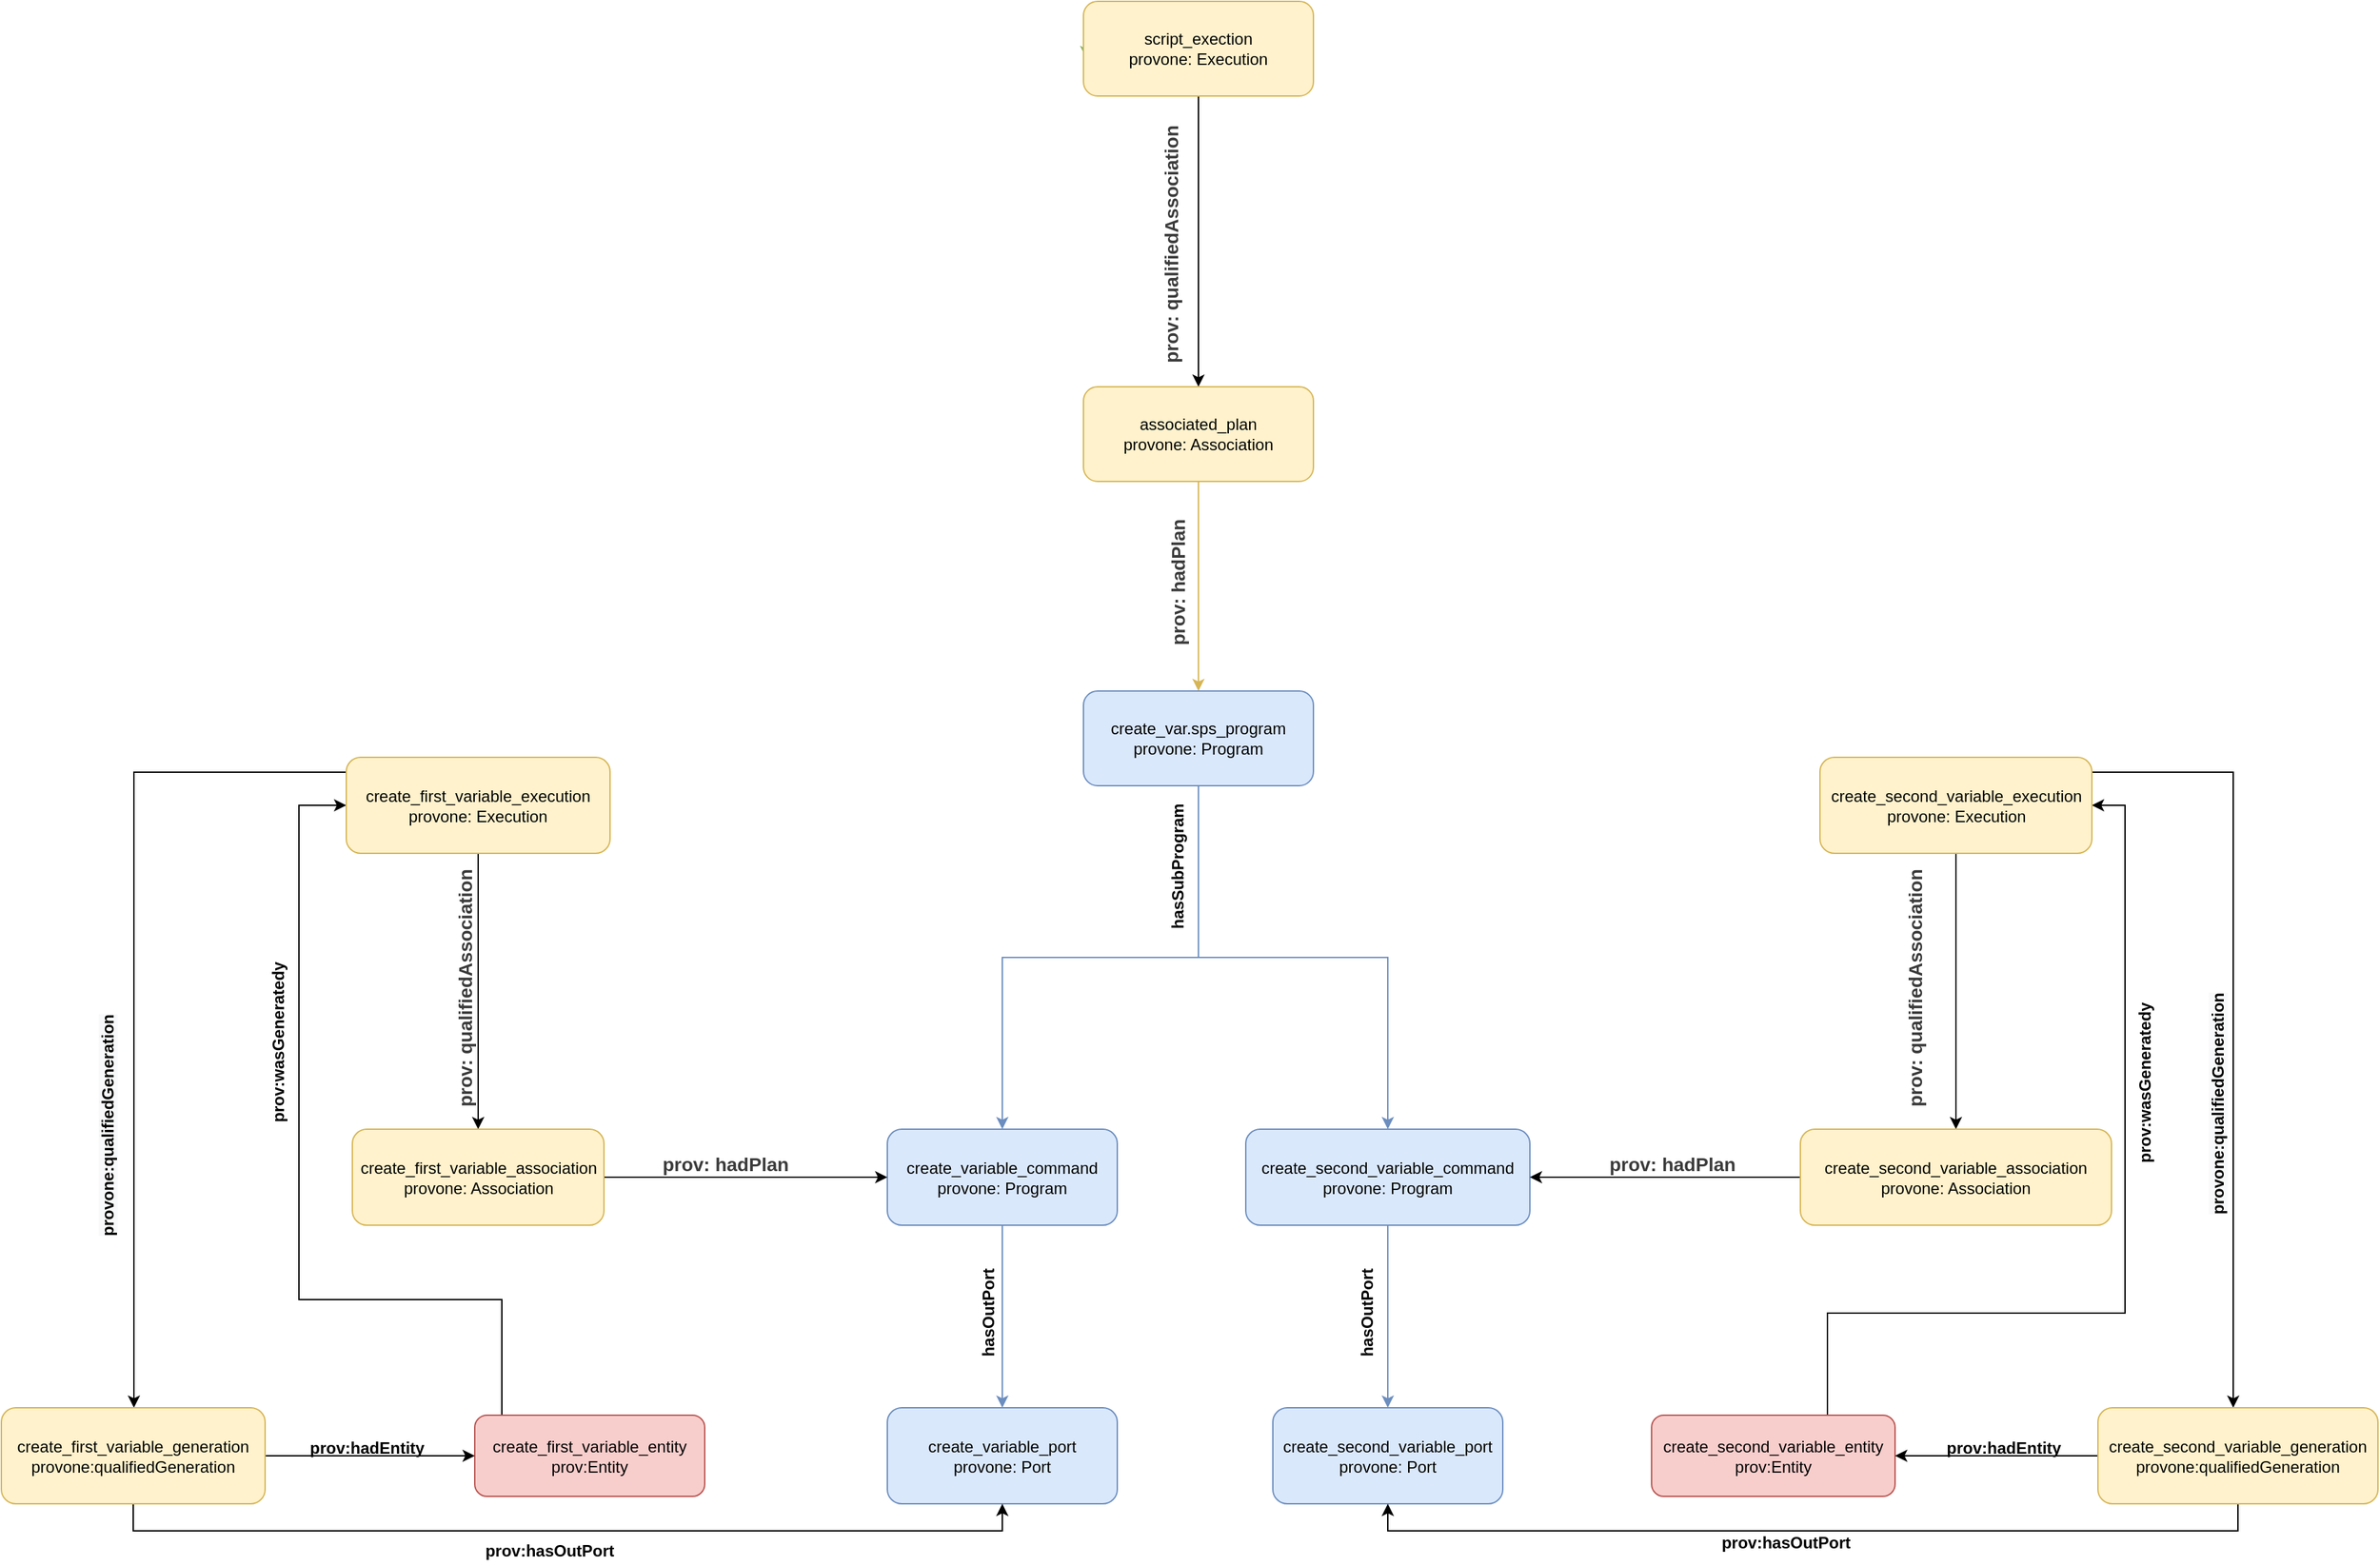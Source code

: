 <mxfile version="13.3.5" type="device"><diagram id="C5RBs43oDa-KdzZeNtuy" name="Page-1"><mxGraphModel dx="2840" dy="761" grid="1" gridSize="10" guides="1" tooltips="1" connect="1" arrows="1" fold="1" page="1" pageScale="1" pageWidth="827" pageHeight="1169" math="0" shadow="0"><root><mxCell id="WIyWlLk6GJQsqaUBKTNV-0"/><mxCell id="WIyWlLk6GJQsqaUBKTNV-1" parent="WIyWlLk6GJQsqaUBKTNV-0"/><mxCell id="S7q7Bd4BP5tiHzz6USZi-1" style="edgeStyle=orthogonalEdgeStyle;rounded=0;orthogonalLoop=1;jettySize=auto;html=1;exitX=0;exitY=0.5;exitDx=0;exitDy=0;entryX=0.012;entryY=0.6;entryDx=0;entryDy=0;strokeColor=#82B366;entryPerimeter=0;" parent="WIyWlLk6GJQsqaUBKTNV-1" source="WIyWlLk6GJQsqaUBKTNV-3" target="WIyWlLk6GJQsqaUBKTNV-3" edge="1"><mxGeometry relative="1" as="geometry"/></mxCell><mxCell id="nRiNg6g397sJh2C6_9CO-2" style="edgeStyle=orthogonalEdgeStyle;rounded=0;orthogonalLoop=1;jettySize=auto;html=1;exitX=0.5;exitY=1;exitDx=0;exitDy=0;strokeColor=#000000;" edge="1" parent="WIyWlLk6GJQsqaUBKTNV-1" source="WIyWlLk6GJQsqaUBKTNV-3" target="XxHsR2Fvus8GtTuaKJsr-35"><mxGeometry relative="1" as="geometry"/></mxCell><mxCell id="WIyWlLk6GJQsqaUBKTNV-3" value="&lt;div&gt;&lt;span&gt;script_exection&lt;br&gt;provone: Execution&lt;/span&gt;&lt;br&gt;&lt;/div&gt;" style="rounded=1;whiteSpace=wrap;html=1;fontSize=12;glass=0;strokeWidth=1;shadow=0;fillColor=#fff2cc;strokeColor=#d6b656;" parent="WIyWlLk6GJQsqaUBKTNV-1" vertex="1"><mxGeometry x="-50" y="120" width="170" height="70" as="geometry"/></mxCell><mxCell id="XxHsR2Fvus8GtTuaKJsr-34" value="" style="edgeStyle=orthogonalEdgeStyle;rounded=0;orthogonalLoop=1;jettySize=auto;html=1;entryX=0.5;entryY=0;entryDx=0;entryDy=0;exitX=0.5;exitY=1;exitDx=0;exitDy=0;fillColor=#fff2cc;strokeColor=#d6b656;" parent="WIyWlLk6GJQsqaUBKTNV-1" source="XxHsR2Fvus8GtTuaKJsr-35" target="XxHsR2Fvus8GtTuaKJsr-36" edge="1"><mxGeometry relative="1" as="geometry"><mxPoint x="360" y="450" as="targetPoint"/></mxGeometry></mxCell><mxCell id="XxHsR2Fvus8GtTuaKJsr-35" value="&lt;div&gt;associated_plan&lt;/div&gt;&lt;div&gt;provone: Association&lt;/div&gt;" style="rounded=1;whiteSpace=wrap;html=1;fontSize=12;glass=0;strokeWidth=1;shadow=0;fillColor=#fff2cc;strokeColor=#d6b656;" parent="WIyWlLk6GJQsqaUBKTNV-1" vertex="1"><mxGeometry x="-50" y="405" width="170" height="70" as="geometry"/></mxCell><mxCell id="eKO7VEiFkCgWrcYH6Lk5-1" value="" style="edgeStyle=orthogonalEdgeStyle;rounded=0;orthogonalLoop=1;jettySize=auto;html=1;fillColor=#dae8fc;strokeColor=#6c8ebf;" parent="WIyWlLk6GJQsqaUBKTNV-1" source="XxHsR2Fvus8GtTuaKJsr-36" target="eKO7VEiFkCgWrcYH6Lk5-0" edge="1"><mxGeometry relative="1" as="geometry"/></mxCell><mxCell id="DBX94_sLFh96bJXXcoEf-1" style="edgeStyle=orthogonalEdgeStyle;rounded=0;orthogonalLoop=1;jettySize=auto;html=1;fillColor=#dae8fc;strokeColor=#6c8ebf;" parent="WIyWlLk6GJQsqaUBKTNV-1" source="XxHsR2Fvus8GtTuaKJsr-36" target="DBX94_sLFh96bJXXcoEf-0" edge="1"><mxGeometry relative="1" as="geometry"/></mxCell><mxCell id="XxHsR2Fvus8GtTuaKJsr-36" value="&lt;div&gt;&lt;span&gt;create_var.sps_program&lt;/span&gt;&lt;/div&gt;&lt;div&gt;&lt;span&gt;provone: Program&lt;/span&gt;&lt;br&gt;&lt;/div&gt;" style="rounded=1;whiteSpace=wrap;html=1;fontSize=12;glass=0;strokeWidth=1;shadow=0;fillColor=#dae8fc;strokeColor=#6c8ebf;" parent="WIyWlLk6GJQsqaUBKTNV-1" vertex="1"><mxGeometry x="-50" y="630" width="170" height="70" as="geometry"/></mxCell><mxCell id="eKO7VEiFkCgWrcYH6Lk5-6" value="" style="edgeStyle=orthogonalEdgeStyle;rounded=0;orthogonalLoop=1;jettySize=auto;html=1;fillColor=#dae8fc;strokeColor=#6c8ebf;" parent="WIyWlLk6GJQsqaUBKTNV-1" source="eKO7VEiFkCgWrcYH6Lk5-0" target="eKO7VEiFkCgWrcYH6Lk5-5" edge="1"><mxGeometry relative="1" as="geometry"/></mxCell><mxCell id="eKO7VEiFkCgWrcYH6Lk5-0" value="&lt;div&gt;&lt;span&gt;create_variable_command&lt;br&gt;provone: Program&lt;/span&gt;&lt;br&gt;&lt;/div&gt;" style="rounded=1;whiteSpace=wrap;html=1;fontSize=12;glass=0;strokeWidth=1;shadow=0;fillColor=#dae8fc;strokeColor=#6c8ebf;" parent="WIyWlLk6GJQsqaUBKTNV-1" vertex="1"><mxGeometry x="-195" y="954" width="170" height="71" as="geometry"/></mxCell><mxCell id="eKO7VEiFkCgWrcYH6Lk5-5" value="&lt;div&gt;create_variable_port&lt;/div&gt;&lt;div&gt;&lt;span&gt;provone: Port&lt;/span&gt;&lt;br&gt;&lt;/div&gt;" style="rounded=1;whiteSpace=wrap;html=1;fontSize=12;glass=0;strokeWidth=1;shadow=0;fillColor=#dae8fc;strokeColor=#6c8ebf;" parent="WIyWlLk6GJQsqaUBKTNV-1" vertex="1"><mxGeometry x="-195" y="1160" width="170" height="71" as="geometry"/></mxCell><mxCell id="XxHsR2Fvus8GtTuaKJsr-37" value="&lt;font style=&quot;font-size: 14px&quot; color=&quot;#3b3b3b&quot;&gt;&lt;span&gt;prov: qualifiedAssociation&lt;/span&gt;&lt;/font&gt;" style="text;html=1;align=center;verticalAlign=middle;resizable=0;points=[];autosize=1;rotation=-90;fontStyle=1" parent="WIyWlLk6GJQsqaUBKTNV-1" vertex="1"><mxGeometry x="-80" y="290" width="190" height="20" as="geometry"/></mxCell><mxCell id="XxHsR2Fvus8GtTuaKJsr-38" value="&lt;b&gt;&lt;font style=&quot;font-size: 14px&quot; color=&quot;#3b3b3b&quot;&gt;prov: hadPlan&lt;/font&gt;&lt;/b&gt;" style="text;html=1;align=center;verticalAlign=middle;resizable=0;points=[];autosize=1;rotation=-90;" parent="WIyWlLk6GJQsqaUBKTNV-1" vertex="1"><mxGeometry x="-35" y="540" width="110" height="20" as="geometry"/></mxCell><mxCell id="eKO7VEiFkCgWrcYH6Lk5-2" value="hasSubProgram" style="text;html=1;align=center;verticalAlign=middle;resizable=0;points=[];autosize=1;rotation=-90;fontStyle=1" parent="WIyWlLk6GJQsqaUBKTNV-1" vertex="1"><mxGeometry x="-35" y="750" width="110" height="20" as="geometry"/></mxCell><mxCell id="DBX94_sLFh96bJXXcoEf-3" style="edgeStyle=orthogonalEdgeStyle;rounded=0;orthogonalLoop=1;jettySize=auto;html=1;exitX=0.5;exitY=1;exitDx=0;exitDy=0;fillColor=#dae8fc;strokeColor=#6c8ebf;" parent="WIyWlLk6GJQsqaUBKTNV-1" source="DBX94_sLFh96bJXXcoEf-0" target="DBX94_sLFh96bJXXcoEf-2" edge="1"><mxGeometry relative="1" as="geometry"/></mxCell><mxCell id="DBX94_sLFh96bJXXcoEf-0" value="&lt;div&gt;&lt;span&gt;create_second_variable_command&lt;br&gt;provone: Program&lt;/span&gt;&lt;br&gt;&lt;/div&gt;" style="rounded=1;whiteSpace=wrap;html=1;fontSize=12;glass=0;strokeWidth=1;shadow=0;fillColor=#dae8fc;strokeColor=#6c8ebf;" parent="WIyWlLk6GJQsqaUBKTNV-1" vertex="1"><mxGeometry x="70" y="954" width="210" height="71" as="geometry"/></mxCell><mxCell id="DBX94_sLFh96bJXXcoEf-2" value="&lt;div&gt;create_second_variable_port&lt;/div&gt;&lt;div&gt;&lt;span&gt;provone: Port&lt;/span&gt;&lt;br&gt;&lt;/div&gt;" style="rounded=1;whiteSpace=wrap;html=1;fontSize=12;glass=0;strokeWidth=1;shadow=0;fillColor=#dae8fc;strokeColor=#6c8ebf;" parent="WIyWlLk6GJQsqaUBKTNV-1" vertex="1"><mxGeometry x="90" y="1160" width="170" height="71" as="geometry"/></mxCell><mxCell id="DBX94_sLFh96bJXXcoEf-4" value="hasOutPort" style="text;html=1;align=center;verticalAlign=middle;resizable=0;points=[];autosize=1;rotation=-90;fontStyle=1" parent="WIyWlLk6GJQsqaUBKTNV-1" vertex="1"><mxGeometry x="-160" y="1080" width="80" height="20" as="geometry"/></mxCell><mxCell id="DBX94_sLFh96bJXXcoEf-5" value="hasOutPort" style="text;html=1;align=center;verticalAlign=middle;resizable=0;points=[];autosize=1;rotation=-90;fontStyle=1" parent="WIyWlLk6GJQsqaUBKTNV-1" vertex="1"><mxGeometry x="120" y="1080" width="80" height="20" as="geometry"/></mxCell><mxCell id="nRiNg6g397sJh2C6_9CO-36" style="edgeStyle=orthogonalEdgeStyle;rounded=0;orthogonalLoop=1;jettySize=auto;html=1;exitX=0.5;exitY=0;exitDx=0;exitDy=0;entryX=1;entryY=0.5;entryDx=0;entryDy=0;strokeColor=#000000;" edge="1" parent="WIyWlLk6GJQsqaUBKTNV-1" source="nRiNg6g397sJh2C6_9CO-3" target="nRiNg6g397sJh2C6_9CO-8"><mxGeometry relative="1" as="geometry"><Array as="points"><mxPoint x="500" y="1166"/><mxPoint x="500" y="1090"/><mxPoint x="720" y="1090"/><mxPoint x="720" y="715"/></Array></mxGeometry></mxCell><mxCell id="nRiNg6g397sJh2C6_9CO-3" value="create_second_variable_entity&lt;br&gt;prov:Entity" style="rounded=1;whiteSpace=wrap;html=1;fillColor=#f8cecc;strokeColor=#b85450;" vertex="1" parent="WIyWlLk6GJQsqaUBKTNV-1"><mxGeometry x="370" y="1165.5" width="180" height="60" as="geometry"/></mxCell><mxCell id="nRiNg6g397sJh2C6_9CO-37" style="edgeStyle=orthogonalEdgeStyle;rounded=0;orthogonalLoop=1;jettySize=auto;html=1;exitX=0.5;exitY=0;exitDx=0;exitDy=0;entryX=0;entryY=0.5;entryDx=0;entryDy=0;strokeColor=#000000;" edge="1" parent="WIyWlLk6GJQsqaUBKTNV-1" source="nRiNg6g397sJh2C6_9CO-4" target="nRiNg6g397sJh2C6_9CO-14"><mxGeometry relative="1" as="geometry"><Array as="points"><mxPoint x="-480" y="1080"/><mxPoint x="-630" y="1080"/><mxPoint x="-630" y="715"/></Array></mxGeometry></mxCell><mxCell id="nRiNg6g397sJh2C6_9CO-4" value="&lt;span&gt;create_first_variable_entity&lt;br&gt;prov:Entity&lt;/span&gt;" style="rounded=1;whiteSpace=wrap;html=1;fillColor=#f8cecc;strokeColor=#b85450;" vertex="1" parent="WIyWlLk6GJQsqaUBKTNV-1"><mxGeometry x="-500" y="1165.5" width="170" height="60" as="geometry"/></mxCell><mxCell id="nRiNg6g397sJh2C6_9CO-12" style="edgeStyle=orthogonalEdgeStyle;rounded=0;orthogonalLoop=1;jettySize=auto;html=1;exitX=0.5;exitY=1;exitDx=0;exitDy=0;strokeColor=#000000;" edge="1" parent="WIyWlLk6GJQsqaUBKTNV-1" source="nRiNg6g397sJh2C6_9CO-8" target="nRiNg6g397sJh2C6_9CO-9"><mxGeometry relative="1" as="geometry"/></mxCell><mxCell id="nRiNg6g397sJh2C6_9CO-27" style="edgeStyle=orthogonalEdgeStyle;rounded=0;orthogonalLoop=1;jettySize=auto;html=1;exitX=1;exitY=0.5;exitDx=0;exitDy=0;strokeColor=#000000;" edge="1" parent="WIyWlLk6GJQsqaUBKTNV-1" source="nRiNg6g397sJh2C6_9CO-8" target="nRiNg6g397sJh2C6_9CO-22"><mxGeometry relative="1" as="geometry"><Array as="points"><mxPoint x="605" y="715"/><mxPoint x="605" y="690"/><mxPoint x="800" y="690"/></Array></mxGeometry></mxCell><mxCell id="nRiNg6g397sJh2C6_9CO-8" value="&lt;span&gt;create_second_variable_execution&lt;br&gt;provone: Execution&lt;/span&gt;" style="rounded=1;whiteSpace=wrap;html=1;fillColor=#fff2cc;strokeColor=#d6b656;" vertex="1" parent="WIyWlLk6GJQsqaUBKTNV-1"><mxGeometry x="494.5" y="679" width="201" height="71" as="geometry"/></mxCell><mxCell id="nRiNg6g397sJh2C6_9CO-20" style="edgeStyle=orthogonalEdgeStyle;rounded=0;orthogonalLoop=1;jettySize=auto;html=1;exitX=0;exitY=0.5;exitDx=0;exitDy=0;entryX=1;entryY=0.5;entryDx=0;entryDy=0;strokeColor=#000000;" edge="1" parent="WIyWlLk6GJQsqaUBKTNV-1" source="nRiNg6g397sJh2C6_9CO-9" target="DBX94_sLFh96bJXXcoEf-0"><mxGeometry relative="1" as="geometry"/></mxCell><mxCell id="nRiNg6g397sJh2C6_9CO-9" value="create_second_variable_association&lt;span&gt;&lt;br&gt;provone: Association&lt;/span&gt;" style="rounded=1;whiteSpace=wrap;html=1;fillColor=#fff2cc;strokeColor=#d6b656;" vertex="1" parent="WIyWlLk6GJQsqaUBKTNV-1"><mxGeometry x="480" y="954" width="230" height="71" as="geometry"/></mxCell><mxCell id="nRiNg6g397sJh2C6_9CO-11" value="&lt;b&gt;&lt;font style=&quot;font-size: 14px&quot; color=&quot;#3b3b3b&quot;&gt;prov: hadPlan&lt;/font&gt;&lt;/b&gt;" style="text;html=1;align=center;verticalAlign=middle;resizable=0;points=[];autosize=1;rotation=0;" vertex="1" parent="WIyWlLk6GJQsqaUBKTNV-1"><mxGeometry x="330" y="970" width="110" height="20" as="geometry"/></mxCell><mxCell id="nRiNg6g397sJh2C6_9CO-13" style="edgeStyle=orthogonalEdgeStyle;rounded=0;orthogonalLoop=1;jettySize=auto;html=1;exitX=0.5;exitY=1;exitDx=0;exitDy=0;strokeColor=#000000;" edge="1" parent="WIyWlLk6GJQsqaUBKTNV-1" source="nRiNg6g397sJh2C6_9CO-14" target="nRiNg6g397sJh2C6_9CO-15"><mxGeometry relative="1" as="geometry"/></mxCell><mxCell id="nRiNg6g397sJh2C6_9CO-24" style="edgeStyle=orthogonalEdgeStyle;rounded=0;orthogonalLoop=1;jettySize=auto;html=1;exitX=0;exitY=0.5;exitDx=0;exitDy=0;strokeColor=#000000;" edge="1" parent="WIyWlLk6GJQsqaUBKTNV-1" source="nRiNg6g397sJh2C6_9CO-14" target="nRiNg6g397sJh2C6_9CO-23"><mxGeometry relative="1" as="geometry"><Array as="points"><mxPoint x="-560" y="690"/><mxPoint x="-752" y="690"/></Array></mxGeometry></mxCell><mxCell id="nRiNg6g397sJh2C6_9CO-14" value="&lt;span&gt;create_first_variable_execution&lt;br&gt;provone: Execution&lt;/span&gt;" style="rounded=1;whiteSpace=wrap;html=1;fillColor=#fff2cc;strokeColor=#d6b656;" vertex="1" parent="WIyWlLk6GJQsqaUBKTNV-1"><mxGeometry x="-595" y="679" width="195" height="71" as="geometry"/></mxCell><mxCell id="nRiNg6g397sJh2C6_9CO-17" style="edgeStyle=orthogonalEdgeStyle;rounded=0;orthogonalLoop=1;jettySize=auto;html=1;exitX=1;exitY=0.5;exitDx=0;exitDy=0;strokeColor=#000000;" edge="1" parent="WIyWlLk6GJQsqaUBKTNV-1" source="nRiNg6g397sJh2C6_9CO-15" target="eKO7VEiFkCgWrcYH6Lk5-0"><mxGeometry relative="1" as="geometry"/></mxCell><mxCell id="nRiNg6g397sJh2C6_9CO-15" value="&lt;span&gt;create_first_variable_association&lt;br&gt;provone: Association&lt;/span&gt;" style="rounded=1;whiteSpace=wrap;html=1;fillColor=#fff2cc;strokeColor=#d6b656;" vertex="1" parent="WIyWlLk6GJQsqaUBKTNV-1"><mxGeometry x="-590.5" y="954" width="186" height="71" as="geometry"/></mxCell><mxCell id="nRiNg6g397sJh2C6_9CO-16" value="&lt;b&gt;&lt;font style=&quot;font-size: 14px&quot; color=&quot;#3b3b3b&quot;&gt;prov: hadPlan&lt;/font&gt;&lt;/b&gt;" style="text;html=1;align=center;verticalAlign=middle;resizable=0;points=[];autosize=1;rotation=0;" vertex="1" parent="WIyWlLk6GJQsqaUBKTNV-1"><mxGeometry x="-370" y="970" width="110" height="20" as="geometry"/></mxCell><mxCell id="nRiNg6g397sJh2C6_9CO-18" value="&lt;font style=&quot;font-size: 14px&quot; color=&quot;#3b3b3b&quot;&gt;&lt;b&gt;prov: qualifiedAssociation&lt;/b&gt;&lt;/font&gt;" style="text;html=1;align=center;verticalAlign=middle;resizable=0;points=[];autosize=1;rotation=-90;" vertex="1" parent="WIyWlLk6GJQsqaUBKTNV-1"><mxGeometry x="-602" y="840" width="190" height="20" as="geometry"/></mxCell><mxCell id="nRiNg6g397sJh2C6_9CO-21" value="&lt;font style=&quot;font-size: 14px&quot; color=&quot;#3b3b3b&quot;&gt;&lt;span&gt;prov: qualifiedAssociation&lt;/span&gt;&lt;/font&gt;" style="text;html=1;align=center;verticalAlign=middle;resizable=0;points=[];autosize=1;rotation=-90;fontStyle=1" vertex="1" parent="WIyWlLk6GJQsqaUBKTNV-1"><mxGeometry x="470" y="840" width="190" height="20" as="geometry"/></mxCell><mxCell id="nRiNg6g397sJh2C6_9CO-31" style="edgeStyle=orthogonalEdgeStyle;rounded=0;orthogonalLoop=1;jettySize=auto;html=1;exitX=0;exitY=0.5;exitDx=0;exitDy=0;strokeColor=#000000;" edge="1" parent="WIyWlLk6GJQsqaUBKTNV-1" source="nRiNg6g397sJh2C6_9CO-22" target="nRiNg6g397sJh2C6_9CO-3"><mxGeometry relative="1" as="geometry"/></mxCell><mxCell id="nRiNg6g397sJh2C6_9CO-34" style="edgeStyle=orthogonalEdgeStyle;rounded=0;orthogonalLoop=1;jettySize=auto;html=1;exitX=0.5;exitY=1;exitDx=0;exitDy=0;entryX=0.5;entryY=1;entryDx=0;entryDy=0;strokeColor=#000000;" edge="1" parent="WIyWlLk6GJQsqaUBKTNV-1" source="nRiNg6g397sJh2C6_9CO-22" target="DBX94_sLFh96bJXXcoEf-2"><mxGeometry relative="1" as="geometry"/></mxCell><mxCell id="nRiNg6g397sJh2C6_9CO-22" value="create_second_variable_generation&lt;br&gt;provone:qualifiedGeneration" style="rounded=1;whiteSpace=wrap;html=1;fillColor=#fff2cc;strokeColor=#d6b656;" vertex="1" parent="WIyWlLk6GJQsqaUBKTNV-1"><mxGeometry x="700" y="1160" width="207" height="71" as="geometry"/></mxCell><mxCell id="nRiNg6g397sJh2C6_9CO-28" style="edgeStyle=orthogonalEdgeStyle;rounded=0;orthogonalLoop=1;jettySize=auto;html=1;exitX=1;exitY=0.5;exitDx=0;exitDy=0;entryX=0;entryY=0.5;entryDx=0;entryDy=0;strokeColor=#000000;" edge="1" parent="WIyWlLk6GJQsqaUBKTNV-1" source="nRiNg6g397sJh2C6_9CO-23" target="nRiNg6g397sJh2C6_9CO-4"><mxGeometry relative="1" as="geometry"/></mxCell><mxCell id="nRiNg6g397sJh2C6_9CO-32" style="edgeStyle=orthogonalEdgeStyle;rounded=0;orthogonalLoop=1;jettySize=auto;html=1;exitX=0.5;exitY=1;exitDx=0;exitDy=0;entryX=0.5;entryY=1;entryDx=0;entryDy=0;strokeColor=#000000;" edge="1" parent="WIyWlLk6GJQsqaUBKTNV-1" source="nRiNg6g397sJh2C6_9CO-23" target="eKO7VEiFkCgWrcYH6Lk5-5"><mxGeometry relative="1" as="geometry"/></mxCell><mxCell id="nRiNg6g397sJh2C6_9CO-23" value="create_first_variable_generation&lt;br&gt;provone:qualifiedGeneration" style="rounded=1;whiteSpace=wrap;html=1;fillColor=#fff2cc;strokeColor=#d6b656;" vertex="1" parent="WIyWlLk6GJQsqaUBKTNV-1"><mxGeometry x="-850" y="1160" width="195" height="71" as="geometry"/></mxCell><mxCell id="nRiNg6g397sJh2C6_9CO-25" value="&lt;span style=&quot;color: rgb(0 , 0 , 0) ; font-family: &amp;#34;helvetica&amp;#34; ; font-size: 12px ; font-style: normal ; letter-spacing: normal ; text-align: center ; text-indent: 0px ; text-transform: none ; word-spacing: 0px ; background-color: rgb(248 , 249 , 250) ; display: inline ; float: none&quot;&gt;&lt;b&gt;provone:qualifiedGeneration&lt;/b&gt;&lt;/span&gt;" style="text;whiteSpace=wrap;html=1;rotation=-90;" vertex="1" parent="WIyWlLk6GJQsqaUBKTNV-1"><mxGeometry x="-850" y="940" width="160" height="30" as="geometry"/></mxCell><mxCell id="nRiNg6g397sJh2C6_9CO-26" value="&lt;span style=&quot;color: rgb(0 , 0 , 0) ; font-family: &amp;#34;helvetica&amp;#34; ; font-size: 12px ; font-style: normal ; letter-spacing: normal ; text-align: center ; text-indent: 0px ; text-transform: none ; word-spacing: 0px ; background-color: rgb(248 , 249 , 250) ; display: inline ; float: none&quot;&gt;&lt;b&gt;provone:qualifiedGeneration&lt;/b&gt;&lt;/span&gt;" style="text;whiteSpace=wrap;html=1;rotation=-90;" vertex="1" parent="WIyWlLk6GJQsqaUBKTNV-1"><mxGeometry x="710" y="924" width="160" height="30" as="geometry"/></mxCell><mxCell id="nRiNg6g397sJh2C6_9CO-29" value="&lt;b&gt;prov:hadEntity&lt;/b&gt;" style="text;html=1;align=center;verticalAlign=middle;resizable=0;points=[];autosize=1;" vertex="1" parent="WIyWlLk6GJQsqaUBKTNV-1"><mxGeometry x="-630" y="1180" width="100" height="20" as="geometry"/></mxCell><mxCell id="nRiNg6g397sJh2C6_9CO-30" value="&lt;b&gt;prov:hadEntity&lt;/b&gt;" style="text;html=1;align=center;verticalAlign=middle;resizable=0;points=[];autosize=1;" vertex="1" parent="WIyWlLk6GJQsqaUBKTNV-1"><mxGeometry x="580" y="1180" width="100" height="20" as="geometry"/></mxCell><mxCell id="nRiNg6g397sJh2C6_9CO-33" value="&lt;b&gt;prov:hasOutPort&lt;/b&gt;" style="text;html=1;align=center;verticalAlign=middle;resizable=0;points=[];autosize=1;" vertex="1" parent="WIyWlLk6GJQsqaUBKTNV-1"><mxGeometry x="-500" y="1256" width="110" height="20" as="geometry"/></mxCell><mxCell id="nRiNg6g397sJh2C6_9CO-35" value="&lt;b&gt;prov:hasOutPort&lt;/b&gt;" style="text;html=1;align=center;verticalAlign=middle;resizable=0;points=[];autosize=1;" vertex="1" parent="WIyWlLk6GJQsqaUBKTNV-1"><mxGeometry x="414" y="1250" width="110" height="20" as="geometry"/></mxCell><mxCell id="nRiNg6g397sJh2C6_9CO-38" value="&lt;b&gt;prov:wasGeneratedy&lt;/b&gt;" style="text;html=1;align=center;verticalAlign=middle;resizable=0;points=[];autosize=1;rotation=-90;" vertex="1" parent="WIyWlLk6GJQsqaUBKTNV-1"><mxGeometry x="-710" y="880" width="130" height="20" as="geometry"/></mxCell><mxCell id="nRiNg6g397sJh2C6_9CO-39" value="&lt;b&gt;prov:wasGeneratedy&lt;/b&gt;" style="text;html=1;align=center;verticalAlign=middle;resizable=0;points=[];autosize=1;rotation=-90;" vertex="1" parent="WIyWlLk6GJQsqaUBKTNV-1"><mxGeometry x="670" y="910" width="130" height="20" as="geometry"/></mxCell></root></mxGraphModel></diagram></mxfile>